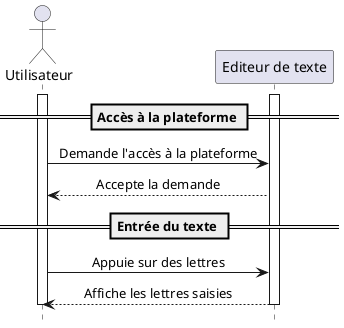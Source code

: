 @startuml ecrire-texte
hide footbox
skinparam sequenceMessageAlign center

actor Utilisateur
participant "Editeur de texte"

activate Utilisateur
activate "Editeur de texte"

== Accès à la plateforme ==

Utilisateur -> "Editeur de texte": Demande l'accès à la plateforme
Utilisateur <-- "Editeur de texte": Accepte la demande

== Entrée du texte ==

Utilisateur -> "Editeur de texte": Appuie sur des lettres
Utilisateur <-- "Editeur de texte": Affiche les lettres saisies

deactivate Utilisateur
deactivate "Editeur de texte"
@enduml